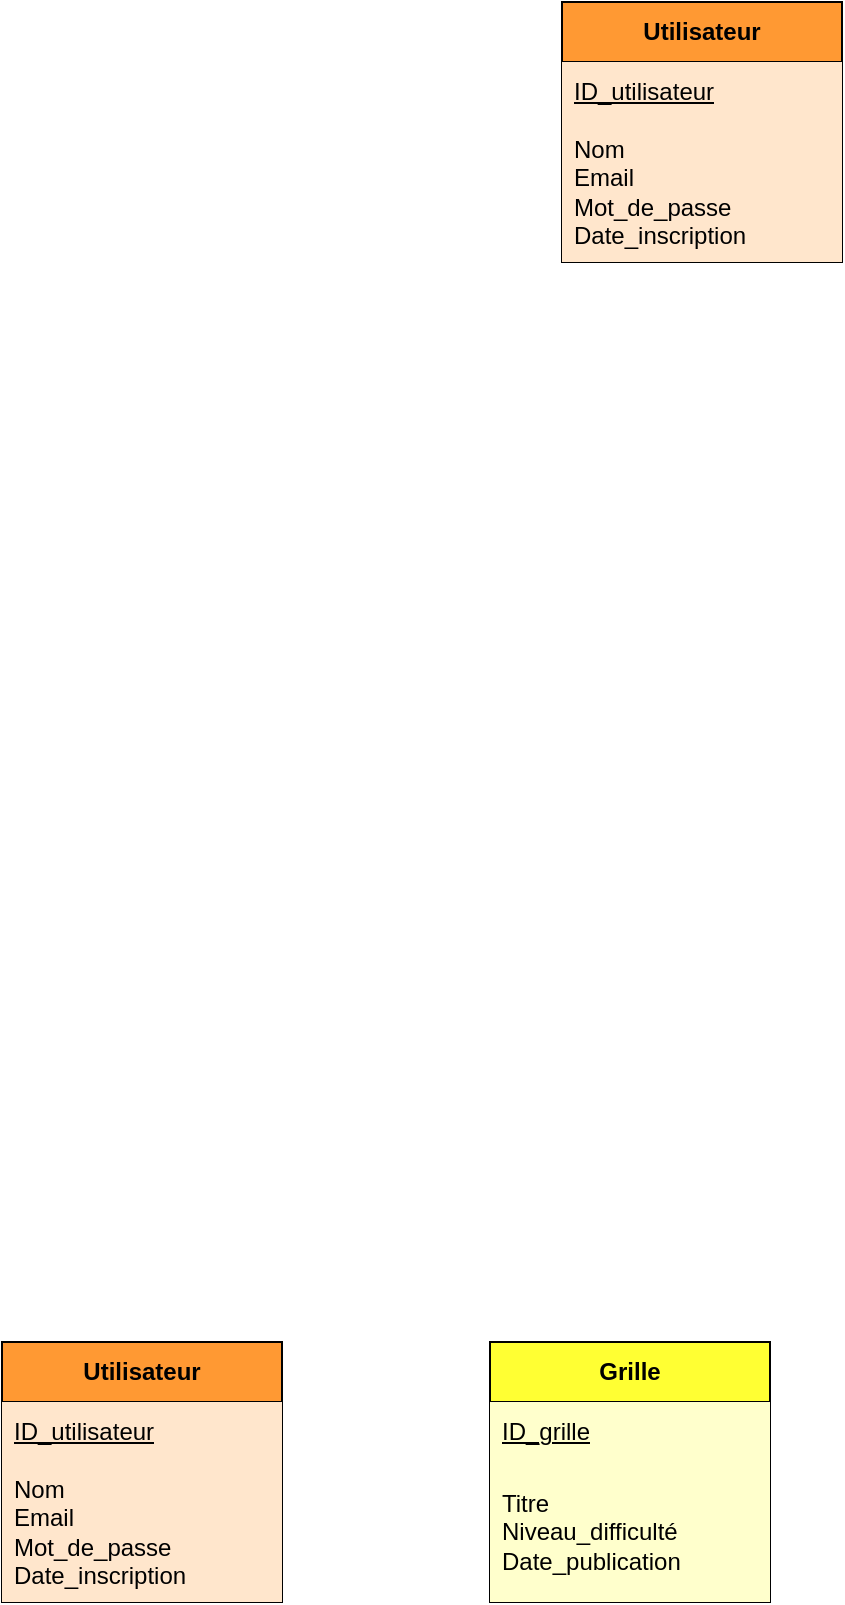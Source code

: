 <mxfile version="26.1.1">
  <diagram name="Page-1" id="vVDoRRSHyycKKWvNqNk3">
    <mxGraphModel dx="1120" dy="1603" grid="1" gridSize="10" guides="1" tooltips="1" connect="1" arrows="1" fold="1" page="1" pageScale="1" pageWidth="827" pageHeight="1169" math="0" shadow="0">
      <root>
        <mxCell id="0" />
        <mxCell id="1" parent="0" />
        <mxCell id="rvu8hOpaD9RlhcbGkpi--7" value="&lt;b&gt;Utilisateur&lt;/b&gt;" style="swimlane;fontStyle=0;childLayout=stackLayout;horizontal=1;startSize=30;horizontalStack=0;resizeParent=1;resizeParentMax=0;resizeLast=0;collapsible=1;marginBottom=0;whiteSpace=wrap;html=1;fillColor=#FF9933;" vertex="1" parent="1">
          <mxGeometry x="100" y="40" width="140" height="130" as="geometry" />
        </mxCell>
        <mxCell id="rvu8hOpaD9RlhcbGkpi--8" value="&lt;u&gt;ID_utilisateur&lt;/u&gt;" style="text;strokeColor=none;fillColor=#FFE6CC;align=left;verticalAlign=middle;spacingLeft=4;spacingRight=4;overflow=hidden;points=[[0,0.5],[1,0.5]];portConstraint=eastwest;rotatable=0;whiteSpace=wrap;html=1;" vertex="1" parent="rvu8hOpaD9RlhcbGkpi--7">
          <mxGeometry y="30" width="140" height="30" as="geometry" />
        </mxCell>
        <mxCell id="rvu8hOpaD9RlhcbGkpi--9" value="Nom&lt;div&gt;Email&lt;/div&gt;&lt;div&gt;Mot_de_passe&lt;/div&gt;&lt;div&gt;Date_inscription&lt;/div&gt;" style="text;strokeColor=none;fillColor=#FFE6CC;align=left;verticalAlign=middle;spacingLeft=4;spacingRight=4;overflow=hidden;points=[[0,0.5],[1,0.5]];portConstraint=eastwest;rotatable=0;whiteSpace=wrap;html=1;" vertex="1" parent="rvu8hOpaD9RlhcbGkpi--7">
          <mxGeometry y="60" width="140" height="70" as="geometry" />
        </mxCell>
        <mxCell id="rvu8hOpaD9RlhcbGkpi--11" value="&lt;b&gt;Grille&lt;/b&gt;" style="swimlane;fontStyle=0;childLayout=stackLayout;horizontal=1;startSize=30;horizontalStack=0;resizeParent=1;resizeParentMax=0;resizeLast=0;collapsible=1;marginBottom=0;whiteSpace=wrap;html=1;fillColor=#FFFF33;" vertex="1" parent="1">
          <mxGeometry x="344" y="40" width="140" height="130" as="geometry" />
        </mxCell>
        <mxCell id="rvu8hOpaD9RlhcbGkpi--12" value="&lt;u&gt;ID_grille&lt;/u&gt;" style="text;strokeColor=none;fillColor=#FFFFCC;align=left;verticalAlign=middle;spacingLeft=4;spacingRight=4;overflow=hidden;points=[[0,0.5],[1,0.5]];portConstraint=eastwest;rotatable=0;whiteSpace=wrap;html=1;" vertex="1" parent="rvu8hOpaD9RlhcbGkpi--11">
          <mxGeometry y="30" width="140" height="30" as="geometry" />
        </mxCell>
        <mxCell id="rvu8hOpaD9RlhcbGkpi--13" value="Titre&lt;br&gt;&lt;div&gt;Niveau_difficulté&lt;/div&gt;&lt;div&gt;Date_publication&lt;/div&gt;" style="text;strokeColor=none;fillColor=#FFFFCC;align=left;verticalAlign=middle;spacingLeft=4;spacingRight=4;overflow=hidden;points=[[0,0.5],[1,0.5]];portConstraint=eastwest;rotatable=0;whiteSpace=wrap;html=1;" vertex="1" parent="rvu8hOpaD9RlhcbGkpi--11">
          <mxGeometry y="60" width="140" height="70" as="geometry" />
        </mxCell>
        <mxCell id="rvu8hOpaD9RlhcbGkpi--14" value="&lt;b&gt;Utilisateur&lt;/b&gt;" style="swimlane;fontStyle=0;childLayout=stackLayout;horizontal=1;startSize=30;horizontalStack=0;resizeParent=1;resizeParentMax=0;resizeLast=0;collapsible=1;marginBottom=0;whiteSpace=wrap;html=1;fillColor=#FF9933;" vertex="1" parent="1">
          <mxGeometry x="380" y="-630" width="140" height="130" as="geometry" />
        </mxCell>
        <mxCell id="rvu8hOpaD9RlhcbGkpi--15" value="&lt;u&gt;ID_utilisateur&lt;/u&gt;" style="text;strokeColor=none;fillColor=#FFE6CC;align=left;verticalAlign=middle;spacingLeft=4;spacingRight=4;overflow=hidden;points=[[0,0.5],[1,0.5]];portConstraint=eastwest;rotatable=0;whiteSpace=wrap;html=1;" vertex="1" parent="rvu8hOpaD9RlhcbGkpi--14">
          <mxGeometry y="30" width="140" height="30" as="geometry" />
        </mxCell>
        <mxCell id="rvu8hOpaD9RlhcbGkpi--16" value="Nom&lt;div&gt;Email&lt;/div&gt;&lt;div&gt;Mot_de_passe&lt;/div&gt;&lt;div&gt;Date_inscription&lt;/div&gt;" style="text;strokeColor=none;fillColor=#FFE6CC;align=left;verticalAlign=middle;spacingLeft=4;spacingRight=4;overflow=hidden;points=[[0,0.5],[1,0.5]];portConstraint=eastwest;rotatable=0;whiteSpace=wrap;html=1;" vertex="1" parent="rvu8hOpaD9RlhcbGkpi--14">
          <mxGeometry y="60" width="140" height="70" as="geometry" />
        </mxCell>
      </root>
    </mxGraphModel>
  </diagram>
</mxfile>
